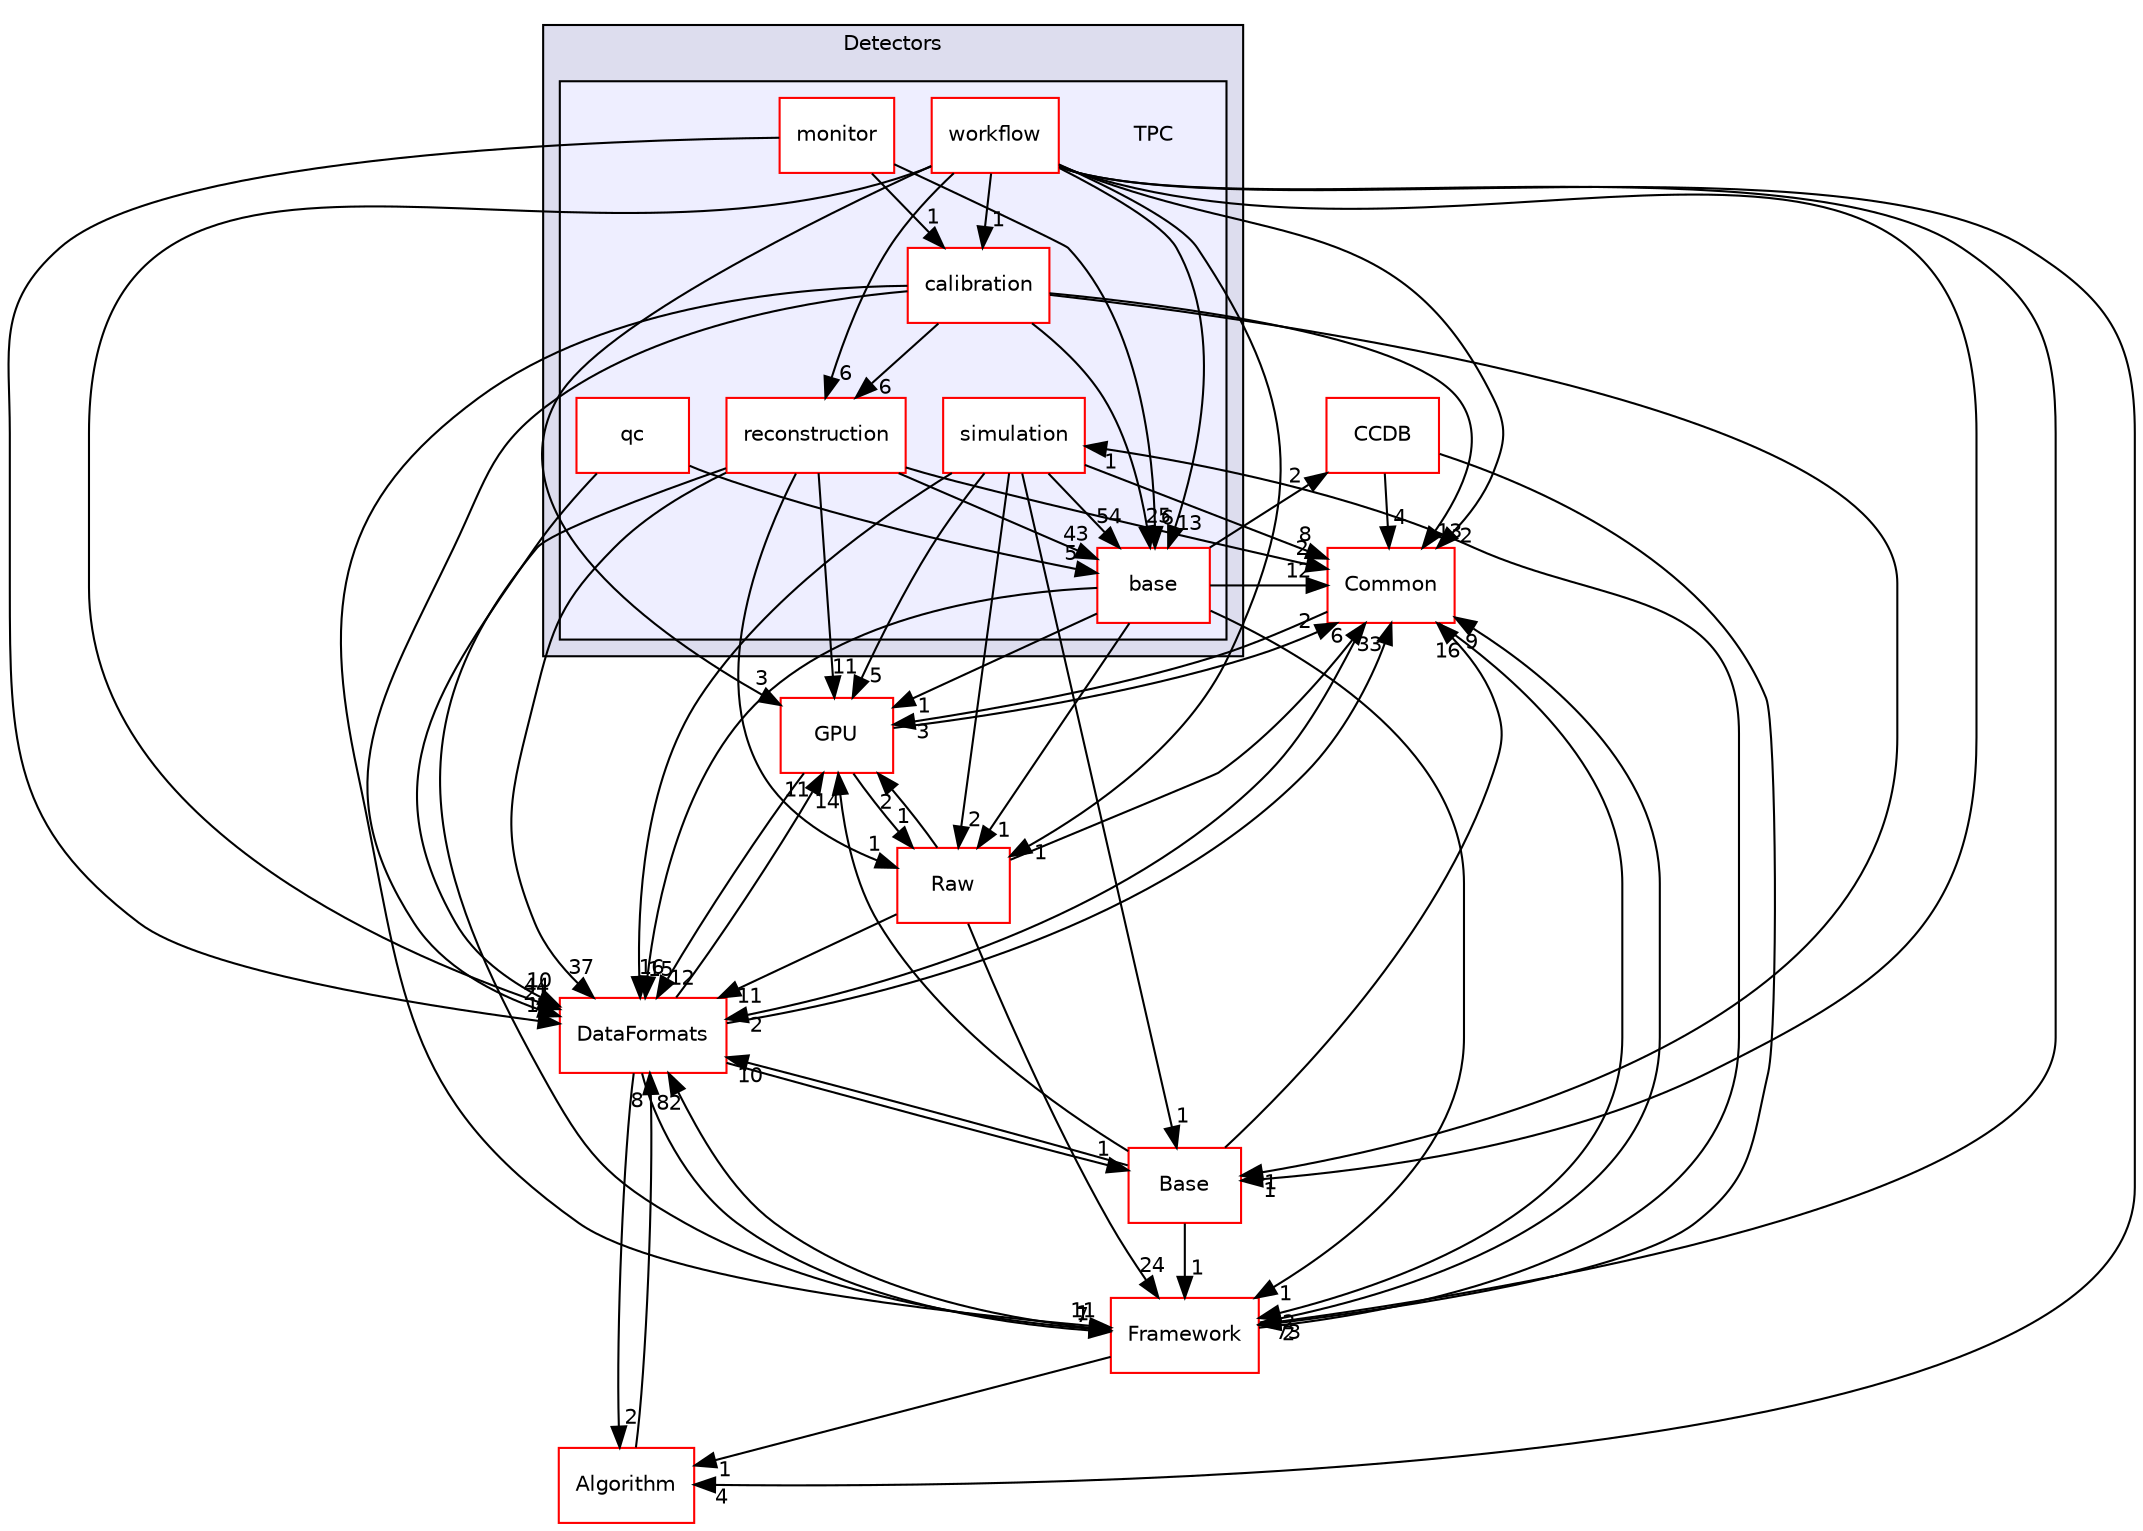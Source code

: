 digraph "/home/travis/build/AliceO2Group/AliceO2/Detectors/TPC" {
  bgcolor=transparent;
  compound=true
  node [ fontsize="10", fontname="Helvetica"];
  edge [ labelfontsize="10", labelfontname="Helvetica"];
  subgraph clusterdir_051dca18e802f8e9474f2e30d29c04e0 {
    graph [ bgcolor="#ddddee", pencolor="black", label="Detectors" fontname="Helvetica", fontsize="10", URL="dir_051dca18e802f8e9474f2e30d29c04e0.html"]
  subgraph clusterdir_a597e8e061b11201a1dff411feb10d0b {
    graph [ bgcolor="#eeeeff", pencolor="black", label="" URL="dir_a597e8e061b11201a1dff411feb10d0b.html"];
    dir_a597e8e061b11201a1dff411feb10d0b [shape=plaintext label="TPC"];
    dir_677b030cc750909e4cd27413873678d8 [shape=box label="base" color="red" fillcolor="white" style="filled" URL="dir_677b030cc750909e4cd27413873678d8.html"];
    dir_4995562033b321477cfe3c34a14a5189 [shape=box label="calibration" color="red" fillcolor="white" style="filled" URL="dir_4995562033b321477cfe3c34a14a5189.html"];
    dir_c8aedc994017b243e124cedd663b3bbb [shape=box label="monitor" color="red" fillcolor="white" style="filled" URL="dir_c8aedc994017b243e124cedd663b3bbb.html"];
    dir_bfeba01dad5848f9ca8d5c9f8df7a236 [shape=box label="qc" color="red" fillcolor="white" style="filled" URL="dir_bfeba01dad5848f9ca8d5c9f8df7a236.html"];
    dir_a5de047958dd458e809773c6ffaa8478 [shape=box label="reconstruction" color="red" fillcolor="white" style="filled" URL="dir_a5de047958dd458e809773c6ffaa8478.html"];
    dir_7f309bec8670bb3fb666e7e061b24659 [shape=box label="simulation" color="red" fillcolor="white" style="filled" URL="dir_7f309bec8670bb3fb666e7e061b24659.html"];
    dir_9cc61f72f781098a662027b321784562 [shape=box label="workflow" color="red" fillcolor="white" style="filled" URL="dir_9cc61f72f781098a662027b321784562.html"];
  }
  }
  dir_4ab6b4cc6a7edbff49100e9123df213f [shape=box label="Common" color="red" URL="dir_4ab6b4cc6a7edbff49100e9123df213f.html"];
  dir_6af676bf18881990e4083e191d0e63e0 [shape=box label="CCDB" color="red" URL="dir_6af676bf18881990e4083e191d0e63e0.html"];
  dir_37c90836491b695b472bf98d1be8336b [shape=box label="Base" color="red" URL="dir_37c90836491b695b472bf98d1be8336b.html"];
  dir_8ba487e25de5ee77e05e9dce7582cb98 [shape=box label="Algorithm" color="red" URL="dir_8ba487e25de5ee77e05e9dce7582cb98.html"];
  dir_f511f1e9c03c071966ae594f00bbc5e0 [shape=box label="GPU" color="red" URL="dir_f511f1e9c03c071966ae594f00bbc5e0.html"];
  dir_bcbb2cf9a3d3d83e5515c82071a07177 [shape=box label="Framework" color="red" URL="dir_bcbb2cf9a3d3d83e5515c82071a07177.html"];
  dir_26637d1bd82229bc9ed97f7e706be743 [shape=box label="Raw" color="red" URL="dir_26637d1bd82229bc9ed97f7e706be743.html"];
  dir_2171f7ec022c5423887b07c69b2f5b48 [shape=box label="DataFormats" color="red" URL="dir_2171f7ec022c5423887b07c69b2f5b48.html"];
  dir_7f309bec8670bb3fb666e7e061b24659->dir_677b030cc750909e4cd27413873678d8 [headlabel="54", labeldistance=1.5 headhref="dir_000304_000050.html"];
  dir_7f309bec8670bb3fb666e7e061b24659->dir_4ab6b4cc6a7edbff49100e9123df213f [headlabel="8", labeldistance=1.5 headhref="dir_000304_000027.html"];
  dir_7f309bec8670bb3fb666e7e061b24659->dir_37c90836491b695b472bf98d1be8336b [headlabel="1", labeldistance=1.5 headhref="dir_000304_000276.html"];
  dir_7f309bec8670bb3fb666e7e061b24659->dir_f511f1e9c03c071966ae594f00bbc5e0 [headlabel="5", labeldistance=1.5 headhref="dir_000304_000140.html"];
  dir_7f309bec8670bb3fb666e7e061b24659->dir_26637d1bd82229bc9ed97f7e706be743 [headlabel="2", labeldistance=1.5 headhref="dir_000304_000555.html"];
  dir_7f309bec8670bb3fb666e7e061b24659->dir_2171f7ec022c5423887b07c69b2f5b48 [headlabel="16", labeldistance=1.5 headhref="dir_000304_000076.html"];
  dir_4995562033b321477cfe3c34a14a5189->dir_677b030cc750909e4cd27413873678d8 [headlabel="25", labeldistance=1.5 headhref="dir_000582_000050.html"];
  dir_4995562033b321477cfe3c34a14a5189->dir_4ab6b4cc6a7edbff49100e9123df213f [headlabel="13", labeldistance=1.5 headhref="dir_000582_000027.html"];
  dir_4995562033b321477cfe3c34a14a5189->dir_a5de047958dd458e809773c6ffaa8478 [headlabel="6", labeldistance=1.5 headhref="dir_000582_000366.html"];
  dir_4995562033b321477cfe3c34a14a5189->dir_37c90836491b695b472bf98d1be8336b [headlabel="1", labeldistance=1.5 headhref="dir_000582_000276.html"];
  dir_4995562033b321477cfe3c34a14a5189->dir_bcbb2cf9a3d3d83e5515c82071a07177 [headlabel="11", labeldistance=1.5 headhref="dir_000582_000013.html"];
  dir_4995562033b321477cfe3c34a14a5189->dir_2171f7ec022c5423887b07c69b2f5b48 [headlabel="21", labeldistance=1.5 headhref="dir_000582_000076.html"];
  dir_9cc61f72f781098a662027b321784562->dir_4995562033b321477cfe3c34a14a5189 [headlabel="1", labeldistance=1.5 headhref="dir_000385_000582.html"];
  dir_9cc61f72f781098a662027b321784562->dir_677b030cc750909e4cd27413873678d8 [headlabel="13", labeldistance=1.5 headhref="dir_000385_000050.html"];
  dir_9cc61f72f781098a662027b321784562->dir_4ab6b4cc6a7edbff49100e9123df213f [headlabel="2", labeldistance=1.5 headhref="dir_000385_000027.html"];
  dir_9cc61f72f781098a662027b321784562->dir_a5de047958dd458e809773c6ffaa8478 [headlabel="6", labeldistance=1.5 headhref="dir_000385_000366.html"];
  dir_9cc61f72f781098a662027b321784562->dir_37c90836491b695b472bf98d1be8336b [headlabel="1", labeldistance=1.5 headhref="dir_000385_000276.html"];
  dir_9cc61f72f781098a662027b321784562->dir_8ba487e25de5ee77e05e9dce7582cb98 [headlabel="4", labeldistance=1.5 headhref="dir_000385_000000.html"];
  dir_9cc61f72f781098a662027b321784562->dir_f511f1e9c03c071966ae594f00bbc5e0 [headlabel="3", labeldistance=1.5 headhref="dir_000385_000140.html"];
  dir_9cc61f72f781098a662027b321784562->dir_bcbb2cf9a3d3d83e5515c82071a07177 [headlabel="73", labeldistance=1.5 headhref="dir_000385_000013.html"];
  dir_9cc61f72f781098a662027b321784562->dir_26637d1bd82229bc9ed97f7e706be743 [headlabel="1", labeldistance=1.5 headhref="dir_000385_000555.html"];
  dir_9cc61f72f781098a662027b321784562->dir_2171f7ec022c5423887b07c69b2f5b48 [headlabel="44", labeldistance=1.5 headhref="dir_000385_000076.html"];
  dir_677b030cc750909e4cd27413873678d8->dir_4ab6b4cc6a7edbff49100e9123df213f [headlabel="12", labeldistance=1.5 headhref="dir_000050_000027.html"];
  dir_677b030cc750909e4cd27413873678d8->dir_6af676bf18881990e4083e191d0e63e0 [headlabel="2", labeldistance=1.5 headhref="dir_000050_000019.html"];
  dir_677b030cc750909e4cd27413873678d8->dir_f511f1e9c03c071966ae594f00bbc5e0 [headlabel="1", labeldistance=1.5 headhref="dir_000050_000140.html"];
  dir_677b030cc750909e4cd27413873678d8->dir_bcbb2cf9a3d3d83e5515c82071a07177 [headlabel="1", labeldistance=1.5 headhref="dir_000050_000013.html"];
  dir_677b030cc750909e4cd27413873678d8->dir_26637d1bd82229bc9ed97f7e706be743 [headlabel="1", labeldistance=1.5 headhref="dir_000050_000555.html"];
  dir_677b030cc750909e4cd27413873678d8->dir_2171f7ec022c5423887b07c69b2f5b48 [headlabel="15", labeldistance=1.5 headhref="dir_000050_000076.html"];
  dir_4ab6b4cc6a7edbff49100e9123df213f->dir_f511f1e9c03c071966ae594f00bbc5e0 [headlabel="3", labeldistance=1.5 headhref="dir_000027_000140.html"];
  dir_4ab6b4cc6a7edbff49100e9123df213f->dir_bcbb2cf9a3d3d83e5515c82071a07177 [headlabel="2", labeldistance=1.5 headhref="dir_000027_000013.html"];
  dir_4ab6b4cc6a7edbff49100e9123df213f->dir_2171f7ec022c5423887b07c69b2f5b48 [headlabel="2", labeldistance=1.5 headhref="dir_000027_000076.html"];
  dir_6af676bf18881990e4083e191d0e63e0->dir_4ab6b4cc6a7edbff49100e9123df213f [headlabel="4", labeldistance=1.5 headhref="dir_000019_000027.html"];
  dir_6af676bf18881990e4083e191d0e63e0->dir_bcbb2cf9a3d3d83e5515c82071a07177 [headlabel="2", labeldistance=1.5 headhref="dir_000019_000013.html"];
  dir_bfeba01dad5848f9ca8d5c9f8df7a236->dir_677b030cc750909e4cd27413873678d8 [headlabel="5", labeldistance=1.5 headhref="dir_000238_000050.html"];
  dir_bfeba01dad5848f9ca8d5c9f8df7a236->dir_2171f7ec022c5423887b07c69b2f5b48 [headlabel="10", labeldistance=1.5 headhref="dir_000238_000076.html"];
  dir_a5de047958dd458e809773c6ffaa8478->dir_677b030cc750909e4cd27413873678d8 [headlabel="43", labeldistance=1.5 headhref="dir_000366_000050.html"];
  dir_a5de047958dd458e809773c6ffaa8478->dir_4ab6b4cc6a7edbff49100e9123df213f [headlabel="2", labeldistance=1.5 headhref="dir_000366_000027.html"];
  dir_a5de047958dd458e809773c6ffaa8478->dir_f511f1e9c03c071966ae594f00bbc5e0 [headlabel="11", labeldistance=1.5 headhref="dir_000366_000140.html"];
  dir_a5de047958dd458e809773c6ffaa8478->dir_bcbb2cf9a3d3d83e5515c82071a07177 [headlabel="1", labeldistance=1.5 headhref="dir_000366_000013.html"];
  dir_a5de047958dd458e809773c6ffaa8478->dir_26637d1bd82229bc9ed97f7e706be743 [headlabel="1", labeldistance=1.5 headhref="dir_000366_000555.html"];
  dir_a5de047958dd458e809773c6ffaa8478->dir_2171f7ec022c5423887b07c69b2f5b48 [headlabel="37", labeldistance=1.5 headhref="dir_000366_000076.html"];
  dir_37c90836491b695b472bf98d1be8336b->dir_4ab6b4cc6a7edbff49100e9123df213f [headlabel="16", labeldistance=1.5 headhref="dir_000276_000027.html"];
  dir_37c90836491b695b472bf98d1be8336b->dir_f511f1e9c03c071966ae594f00bbc5e0 [headlabel="14", labeldistance=1.5 headhref="dir_000276_000140.html"];
  dir_37c90836491b695b472bf98d1be8336b->dir_bcbb2cf9a3d3d83e5515c82071a07177 [headlabel="1", labeldistance=1.5 headhref="dir_000276_000013.html"];
  dir_37c90836491b695b472bf98d1be8336b->dir_2171f7ec022c5423887b07c69b2f5b48 [headlabel="10", labeldistance=1.5 headhref="dir_000276_000076.html"];
  dir_8ba487e25de5ee77e05e9dce7582cb98->dir_2171f7ec022c5423887b07c69b2f5b48 [headlabel="8", labeldistance=1.5 headhref="dir_000000_000076.html"];
  dir_c8aedc994017b243e124cedd663b3bbb->dir_4995562033b321477cfe3c34a14a5189 [headlabel="1", labeldistance=1.5 headhref="dir_000591_000582.html"];
  dir_c8aedc994017b243e124cedd663b3bbb->dir_677b030cc750909e4cd27413873678d8 [headlabel="6", labeldistance=1.5 headhref="dir_000591_000050.html"];
  dir_c8aedc994017b243e124cedd663b3bbb->dir_2171f7ec022c5423887b07c69b2f5b48 [headlabel="1", labeldistance=1.5 headhref="dir_000591_000076.html"];
  dir_f511f1e9c03c071966ae594f00bbc5e0->dir_4ab6b4cc6a7edbff49100e9123df213f [headlabel="2", labeldistance=1.5 headhref="dir_000140_000027.html"];
  dir_f511f1e9c03c071966ae594f00bbc5e0->dir_26637d1bd82229bc9ed97f7e706be743 [headlabel="1", labeldistance=1.5 headhref="dir_000140_000555.html"];
  dir_f511f1e9c03c071966ae594f00bbc5e0->dir_2171f7ec022c5423887b07c69b2f5b48 [headlabel="12", labeldistance=1.5 headhref="dir_000140_000076.html"];
  dir_bcbb2cf9a3d3d83e5515c82071a07177->dir_7f309bec8670bb3fb666e7e061b24659 [headlabel="1", labeldistance=1.5 headhref="dir_000013_000304.html"];
  dir_bcbb2cf9a3d3d83e5515c82071a07177->dir_4ab6b4cc6a7edbff49100e9123df213f [headlabel="9", labeldistance=1.5 headhref="dir_000013_000027.html"];
  dir_bcbb2cf9a3d3d83e5515c82071a07177->dir_8ba487e25de5ee77e05e9dce7582cb98 [headlabel="1", labeldistance=1.5 headhref="dir_000013_000000.html"];
  dir_bcbb2cf9a3d3d83e5515c82071a07177->dir_2171f7ec022c5423887b07c69b2f5b48 [headlabel="82", labeldistance=1.5 headhref="dir_000013_000076.html"];
  dir_26637d1bd82229bc9ed97f7e706be743->dir_4ab6b4cc6a7edbff49100e9123df213f [headlabel="6", labeldistance=1.5 headhref="dir_000555_000027.html"];
  dir_26637d1bd82229bc9ed97f7e706be743->dir_f511f1e9c03c071966ae594f00bbc5e0 [headlabel="2", labeldistance=1.5 headhref="dir_000555_000140.html"];
  dir_26637d1bd82229bc9ed97f7e706be743->dir_bcbb2cf9a3d3d83e5515c82071a07177 [headlabel="24", labeldistance=1.5 headhref="dir_000555_000013.html"];
  dir_26637d1bd82229bc9ed97f7e706be743->dir_2171f7ec022c5423887b07c69b2f5b48 [headlabel="11", labeldistance=1.5 headhref="dir_000555_000076.html"];
  dir_2171f7ec022c5423887b07c69b2f5b48->dir_4ab6b4cc6a7edbff49100e9123df213f [headlabel="33", labeldistance=1.5 headhref="dir_000076_000027.html"];
  dir_2171f7ec022c5423887b07c69b2f5b48->dir_37c90836491b695b472bf98d1be8336b [headlabel="1", labeldistance=1.5 headhref="dir_000076_000276.html"];
  dir_2171f7ec022c5423887b07c69b2f5b48->dir_8ba487e25de5ee77e05e9dce7582cb98 [headlabel="2", labeldistance=1.5 headhref="dir_000076_000000.html"];
  dir_2171f7ec022c5423887b07c69b2f5b48->dir_f511f1e9c03c071966ae594f00bbc5e0 [headlabel="11", labeldistance=1.5 headhref="dir_000076_000140.html"];
  dir_2171f7ec022c5423887b07c69b2f5b48->dir_bcbb2cf9a3d3d83e5515c82071a07177 [headlabel="7", labeldistance=1.5 headhref="dir_000076_000013.html"];
}
